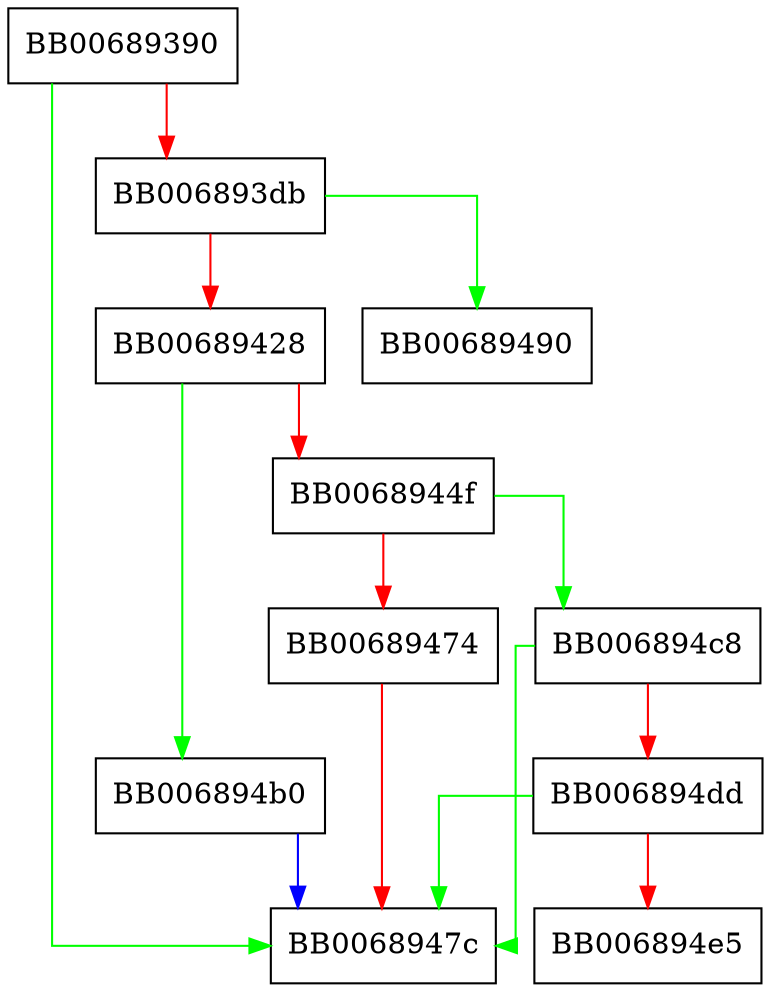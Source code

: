 digraph ossl_d2i_X448_PUBKEY {
  node [shape="box"];
  graph [splines=ortho];
  BB00689390 -> BB0068947c [color="green"];
  BB00689390 -> BB006893db [color="red"];
  BB006893db -> BB00689490 [color="green"];
  BB006893db -> BB00689428 [color="red"];
  BB00689428 -> BB006894b0 [color="green"];
  BB00689428 -> BB0068944f [color="red"];
  BB0068944f -> BB006894c8 [color="green"];
  BB0068944f -> BB00689474 [color="red"];
  BB00689474 -> BB0068947c [color="red"];
  BB006894b0 -> BB0068947c [color="blue"];
  BB006894c8 -> BB0068947c [color="green"];
  BB006894c8 -> BB006894dd [color="red"];
  BB006894dd -> BB0068947c [color="green"];
  BB006894dd -> BB006894e5 [color="red"];
}